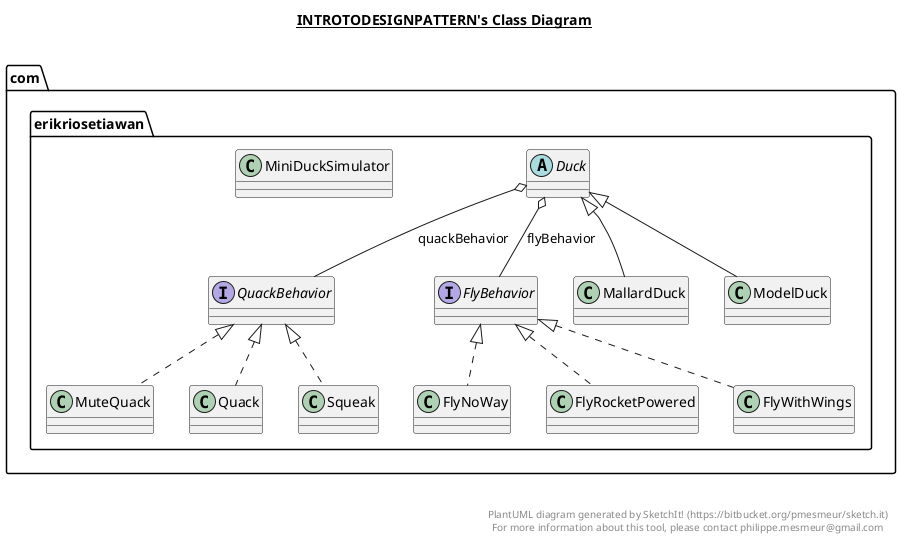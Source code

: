 @startuml

title __INTROTODESIGNPATTERN's Class Diagram__\n

  namespace com.erikriosetiawan {
    abstract class com.erikriosetiawan.Duck {
    }
  }
  

  namespace com.erikriosetiawan {
    interface com.erikriosetiawan.FlyBehavior {
    }
  }
  

  namespace com.erikriosetiawan {
    class com.erikriosetiawan.FlyNoWay {
    }
  }
  

  namespace com.erikriosetiawan {
    class com.erikriosetiawan.FlyRocketPowered {
    }
  }
  

  namespace com.erikriosetiawan {
    class com.erikriosetiawan.FlyWithWings {
    }
  }
  

  namespace com.erikriosetiawan {
    class com.erikriosetiawan.MallardDuck {
    }
  }
  

  namespace com.erikriosetiawan {
    class com.erikriosetiawan.MiniDuckSimulator {
    }
  }
  

  namespace com.erikriosetiawan {
    class com.erikriosetiawan.ModelDuck {
    }
  }
  

  namespace com.erikriosetiawan {
    class com.erikriosetiawan.MuteQuack {
    }
  }
  

  namespace com.erikriosetiawan {
    class com.erikriosetiawan.Quack {
    }
  }
  

  namespace com.erikriosetiawan {
    interface com.erikriosetiawan.QuackBehavior {
    }
  }
  

  namespace com.erikriosetiawan {
    class com.erikriosetiawan.Squeak {
    }
  }
  

  com.erikriosetiawan.Duck o-- com.erikriosetiawan.FlyBehavior : flyBehavior
  com.erikriosetiawan.Duck o-- com.erikriosetiawan.QuackBehavior : quackBehavior
  com.erikriosetiawan.FlyNoWay .up.|> com.erikriosetiawan.FlyBehavior
  com.erikriosetiawan.FlyRocketPowered .up.|> com.erikriosetiawan.FlyBehavior
  com.erikriosetiawan.FlyWithWings .up.|> com.erikriosetiawan.FlyBehavior
  com.erikriosetiawan.MallardDuck -up-|> com.erikriosetiawan.Duck
  com.erikriosetiawan.ModelDuck -up-|> com.erikriosetiawan.Duck
  com.erikriosetiawan.MuteQuack .up.|> com.erikriosetiawan.QuackBehavior
  com.erikriosetiawan.Quack .up.|> com.erikriosetiawan.QuackBehavior
  com.erikriosetiawan.Squeak .up.|> com.erikriosetiawan.QuackBehavior


right footer


PlantUML diagram generated by SketchIt! (https://bitbucket.org/pmesmeur/sketch.it)
For more information about this tool, please contact philippe.mesmeur@gmail.com
endfooter

@enduml
